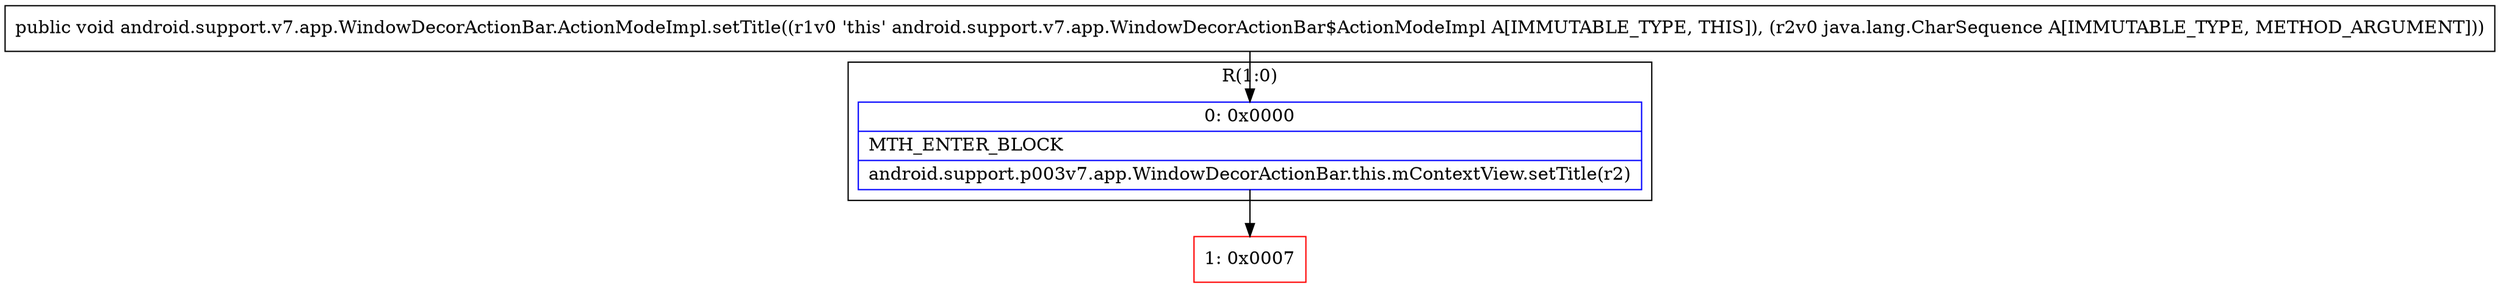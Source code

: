 digraph "CFG forandroid.support.v7.app.WindowDecorActionBar.ActionModeImpl.setTitle(Ljava\/lang\/CharSequence;)V" {
subgraph cluster_Region_1744653401 {
label = "R(1:0)";
node [shape=record,color=blue];
Node_0 [shape=record,label="{0\:\ 0x0000|MTH_ENTER_BLOCK\l|android.support.p003v7.app.WindowDecorActionBar.this.mContextView.setTitle(r2)\l}"];
}
Node_1 [shape=record,color=red,label="{1\:\ 0x0007}"];
MethodNode[shape=record,label="{public void android.support.v7.app.WindowDecorActionBar.ActionModeImpl.setTitle((r1v0 'this' android.support.v7.app.WindowDecorActionBar$ActionModeImpl A[IMMUTABLE_TYPE, THIS]), (r2v0 java.lang.CharSequence A[IMMUTABLE_TYPE, METHOD_ARGUMENT])) }"];
MethodNode -> Node_0;
Node_0 -> Node_1;
}

